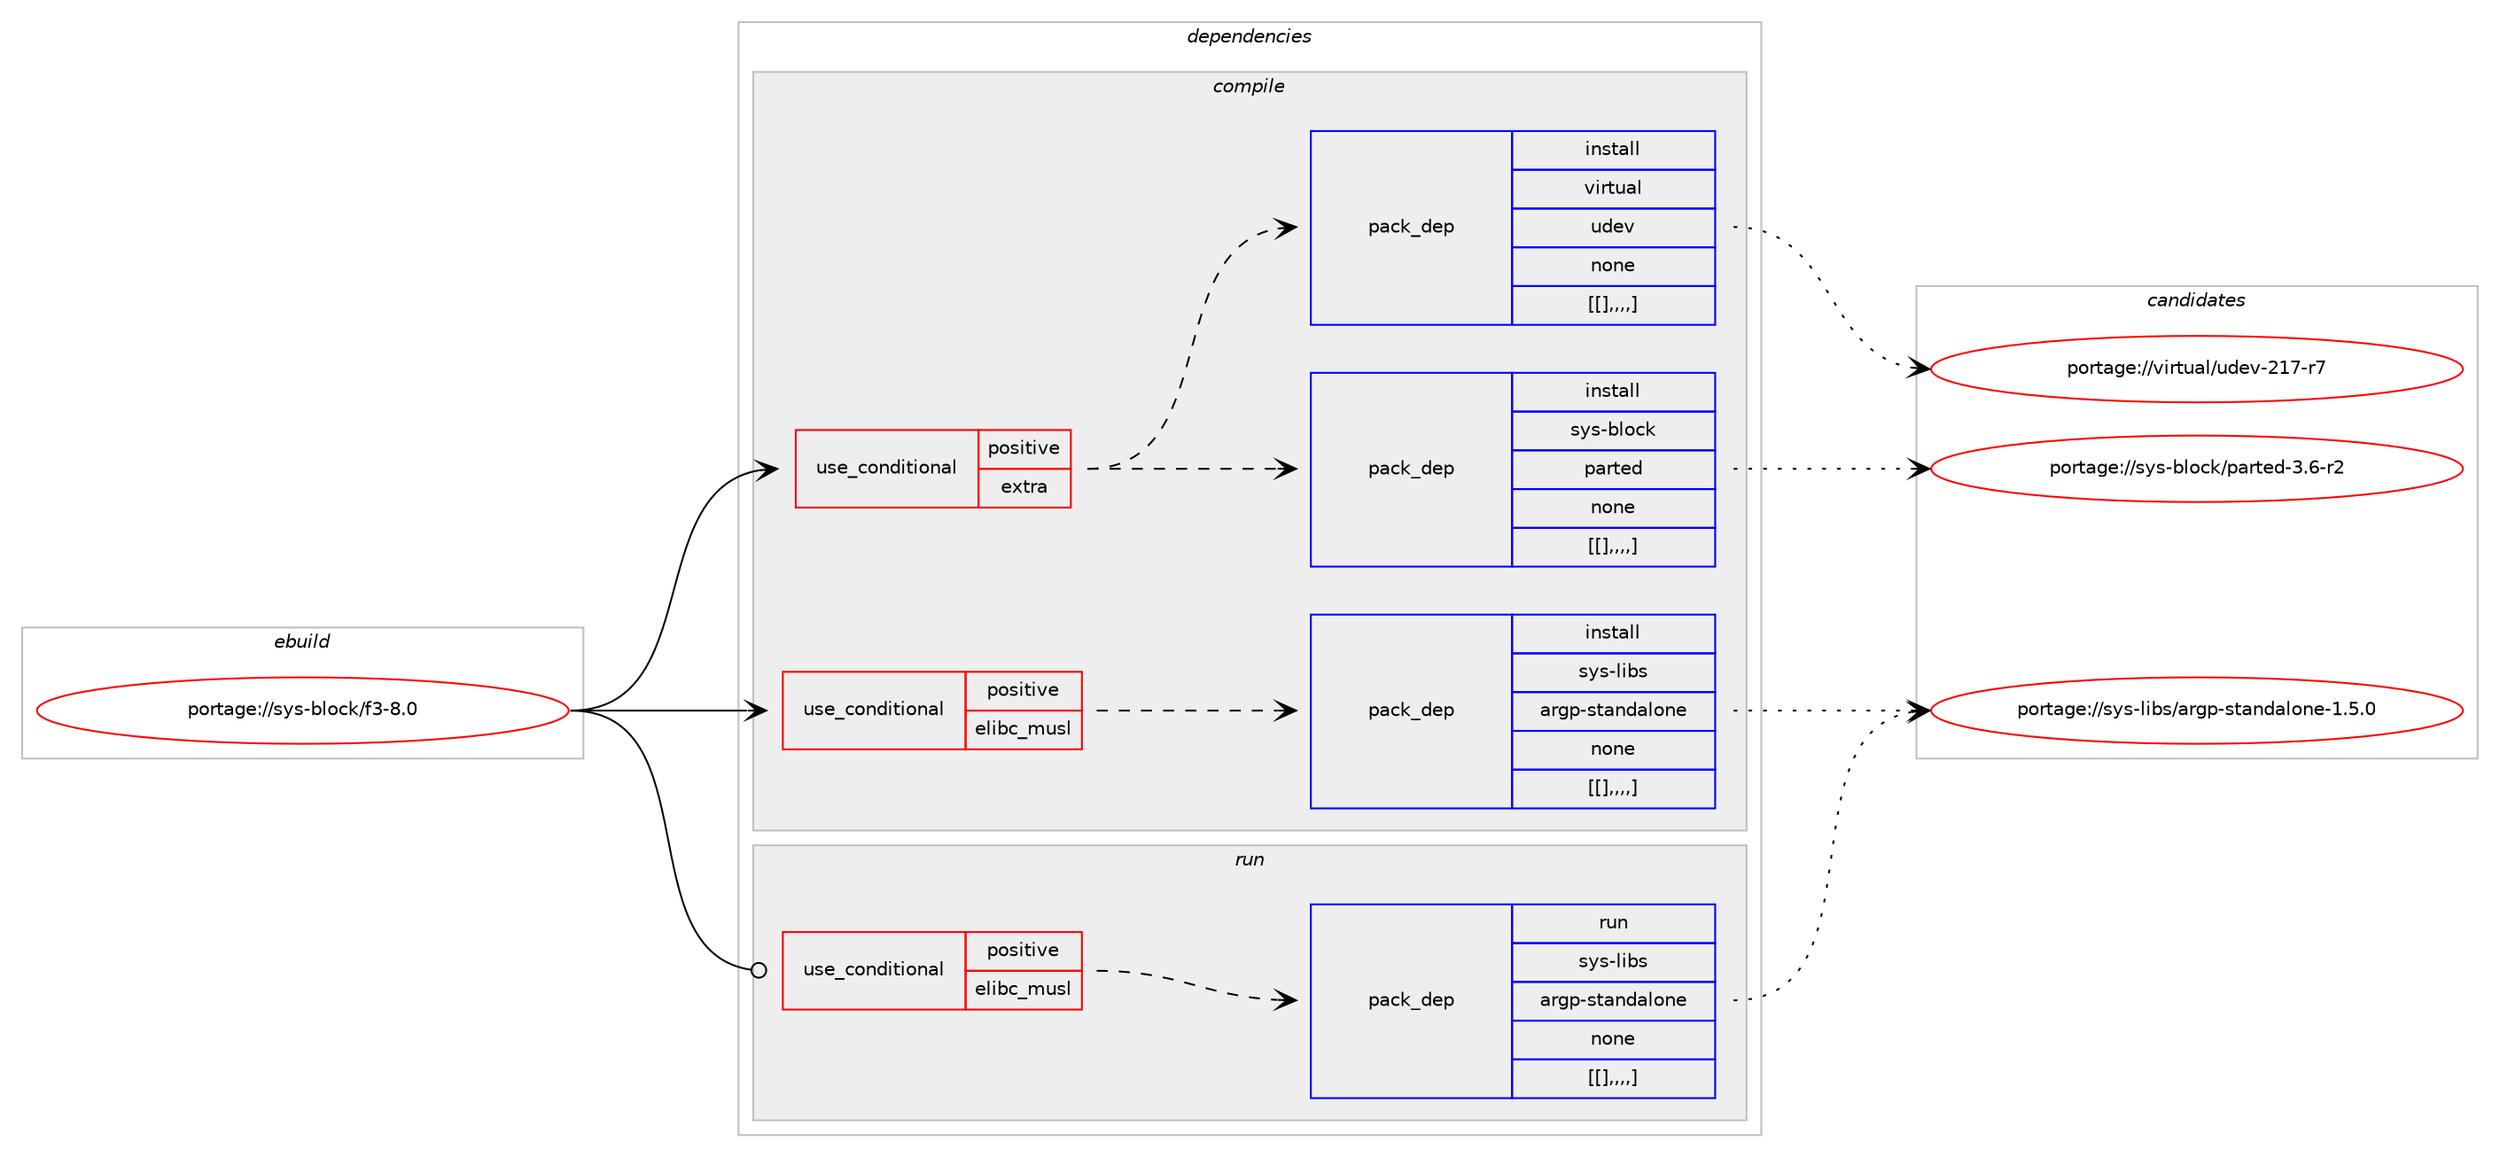 digraph prolog {

# *************
# Graph options
# *************

newrank=true;
concentrate=true;
compound=true;
graph [rankdir=LR,fontname=Helvetica,fontsize=10,ranksep=1.5];#, ranksep=2.5, nodesep=0.2];
edge  [arrowhead=vee];
node  [fontname=Helvetica,fontsize=10];

# **********
# The ebuild
# **********

subgraph cluster_leftcol {
color=gray;
label=<<i>ebuild</i>>;
id [label="portage://sys-block/f3-8.0", color=red, width=4, href="../sys-block/f3-8.0.svg"];
}

# ****************
# The dependencies
# ****************

subgraph cluster_midcol {
color=gray;
label=<<i>dependencies</i>>;
subgraph cluster_compile {
fillcolor="#eeeeee";
style=filled;
label=<<i>compile</i>>;
subgraph cond117709 {
dependency444612 [label=<<TABLE BORDER="0" CELLBORDER="1" CELLSPACING="0" CELLPADDING="4"><TR><TD ROWSPAN="3" CELLPADDING="10">use_conditional</TD></TR><TR><TD>positive</TD></TR><TR><TD>elibc_musl</TD></TR></TABLE>>, shape=none, color=red];
subgraph pack323835 {
dependency444613 [label=<<TABLE BORDER="0" CELLBORDER="1" CELLSPACING="0" CELLPADDING="4" WIDTH="220"><TR><TD ROWSPAN="6" CELLPADDING="30">pack_dep</TD></TR><TR><TD WIDTH="110">install</TD></TR><TR><TD>sys-libs</TD></TR><TR><TD>argp-standalone</TD></TR><TR><TD>none</TD></TR><TR><TD>[[],,,,]</TD></TR></TABLE>>, shape=none, color=blue];
}
dependency444612:e -> dependency444613:w [weight=20,style="dashed",arrowhead="vee"];
}
id:e -> dependency444612:w [weight=20,style="solid",arrowhead="vee"];
subgraph cond117710 {
dependency444614 [label=<<TABLE BORDER="0" CELLBORDER="1" CELLSPACING="0" CELLPADDING="4"><TR><TD ROWSPAN="3" CELLPADDING="10">use_conditional</TD></TR><TR><TD>positive</TD></TR><TR><TD>extra</TD></TR></TABLE>>, shape=none, color=red];
subgraph pack323836 {
dependency444615 [label=<<TABLE BORDER="0" CELLBORDER="1" CELLSPACING="0" CELLPADDING="4" WIDTH="220"><TR><TD ROWSPAN="6" CELLPADDING="30">pack_dep</TD></TR><TR><TD WIDTH="110">install</TD></TR><TR><TD>sys-block</TD></TR><TR><TD>parted</TD></TR><TR><TD>none</TD></TR><TR><TD>[[],,,,]</TD></TR></TABLE>>, shape=none, color=blue];
}
dependency444614:e -> dependency444615:w [weight=20,style="dashed",arrowhead="vee"];
subgraph pack323837 {
dependency444616 [label=<<TABLE BORDER="0" CELLBORDER="1" CELLSPACING="0" CELLPADDING="4" WIDTH="220"><TR><TD ROWSPAN="6" CELLPADDING="30">pack_dep</TD></TR><TR><TD WIDTH="110">install</TD></TR><TR><TD>virtual</TD></TR><TR><TD>udev</TD></TR><TR><TD>none</TD></TR><TR><TD>[[],,,,]</TD></TR></TABLE>>, shape=none, color=blue];
}
dependency444614:e -> dependency444616:w [weight=20,style="dashed",arrowhead="vee"];
}
id:e -> dependency444614:w [weight=20,style="solid",arrowhead="vee"];
}
subgraph cluster_compileandrun {
fillcolor="#eeeeee";
style=filled;
label=<<i>compile and run</i>>;
}
subgraph cluster_run {
fillcolor="#eeeeee";
style=filled;
label=<<i>run</i>>;
subgraph cond117711 {
dependency444617 [label=<<TABLE BORDER="0" CELLBORDER="1" CELLSPACING="0" CELLPADDING="4"><TR><TD ROWSPAN="3" CELLPADDING="10">use_conditional</TD></TR><TR><TD>positive</TD></TR><TR><TD>elibc_musl</TD></TR></TABLE>>, shape=none, color=red];
subgraph pack323838 {
dependency444618 [label=<<TABLE BORDER="0" CELLBORDER="1" CELLSPACING="0" CELLPADDING="4" WIDTH="220"><TR><TD ROWSPAN="6" CELLPADDING="30">pack_dep</TD></TR><TR><TD WIDTH="110">run</TD></TR><TR><TD>sys-libs</TD></TR><TR><TD>argp-standalone</TD></TR><TR><TD>none</TD></TR><TR><TD>[[],,,,]</TD></TR></TABLE>>, shape=none, color=blue];
}
dependency444617:e -> dependency444618:w [weight=20,style="dashed",arrowhead="vee"];
}
id:e -> dependency444617:w [weight=20,style="solid",arrowhead="odot"];
}
}

# **************
# The candidates
# **************

subgraph cluster_choices {
rank=same;
color=gray;
label=<<i>candidates</i>>;

subgraph choice323835 {
color=black;
nodesep=1;
choice11512111545108105981154797114103112451151169711010097108111110101454946534648 [label="portage://sys-libs/argp-standalone-1.5.0", color=red, width=4,href="../sys-libs/argp-standalone-1.5.0.svg"];
dependency444613:e -> choice11512111545108105981154797114103112451151169711010097108111110101454946534648:w [style=dotted,weight="100"];
}
subgraph choice323836 {
color=black;
nodesep=1;
choice1151211154598108111991074711297114116101100455146544511450 [label="portage://sys-block/parted-3.6-r2", color=red, width=4,href="../sys-block/parted-3.6-r2.svg"];
dependency444615:e -> choice1151211154598108111991074711297114116101100455146544511450:w [style=dotted,weight="100"];
}
subgraph choice323837 {
color=black;
nodesep=1;
choice1181051141161179710847117100101118455049554511455 [label="portage://virtual/udev-217-r7", color=red, width=4,href="../virtual/udev-217-r7.svg"];
dependency444616:e -> choice1181051141161179710847117100101118455049554511455:w [style=dotted,weight="100"];
}
subgraph choice323838 {
color=black;
nodesep=1;
choice11512111545108105981154797114103112451151169711010097108111110101454946534648 [label="portage://sys-libs/argp-standalone-1.5.0", color=red, width=4,href="../sys-libs/argp-standalone-1.5.0.svg"];
dependency444618:e -> choice11512111545108105981154797114103112451151169711010097108111110101454946534648:w [style=dotted,weight="100"];
}
}

}
